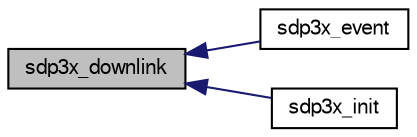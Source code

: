 digraph "sdp3x_downlink"
{
  edge [fontname="FreeSans",fontsize="10",labelfontname="FreeSans",labelfontsize="10"];
  node [fontname="FreeSans",fontsize="10",shape=record];
  rankdir="LR";
  Node1 [label="sdp3x_downlink",height=0.2,width=0.4,color="black", fillcolor="grey75", style="filled", fontcolor="black"];
  Node1 -> Node2 [dir="back",color="midnightblue",fontsize="10",style="solid",fontname="FreeSans"];
  Node2 [label="sdp3x_event",height=0.2,width=0.4,color="black", fillcolor="white", style="filled",URL="$airspeed__sdp3x_8h.html#ad9a54cedd689655b7da28d76dbf60ac5"];
  Node1 -> Node3 [dir="back",color="midnightblue",fontsize="10",style="solid",fontname="FreeSans"];
  Node3 [label="sdp3x_init",height=0.2,width=0.4,color="black", fillcolor="white", style="filled",URL="$airspeed__sdp3x_8h.html#a909afa3b24419324735ece5d2e3cbbfe"];
}
